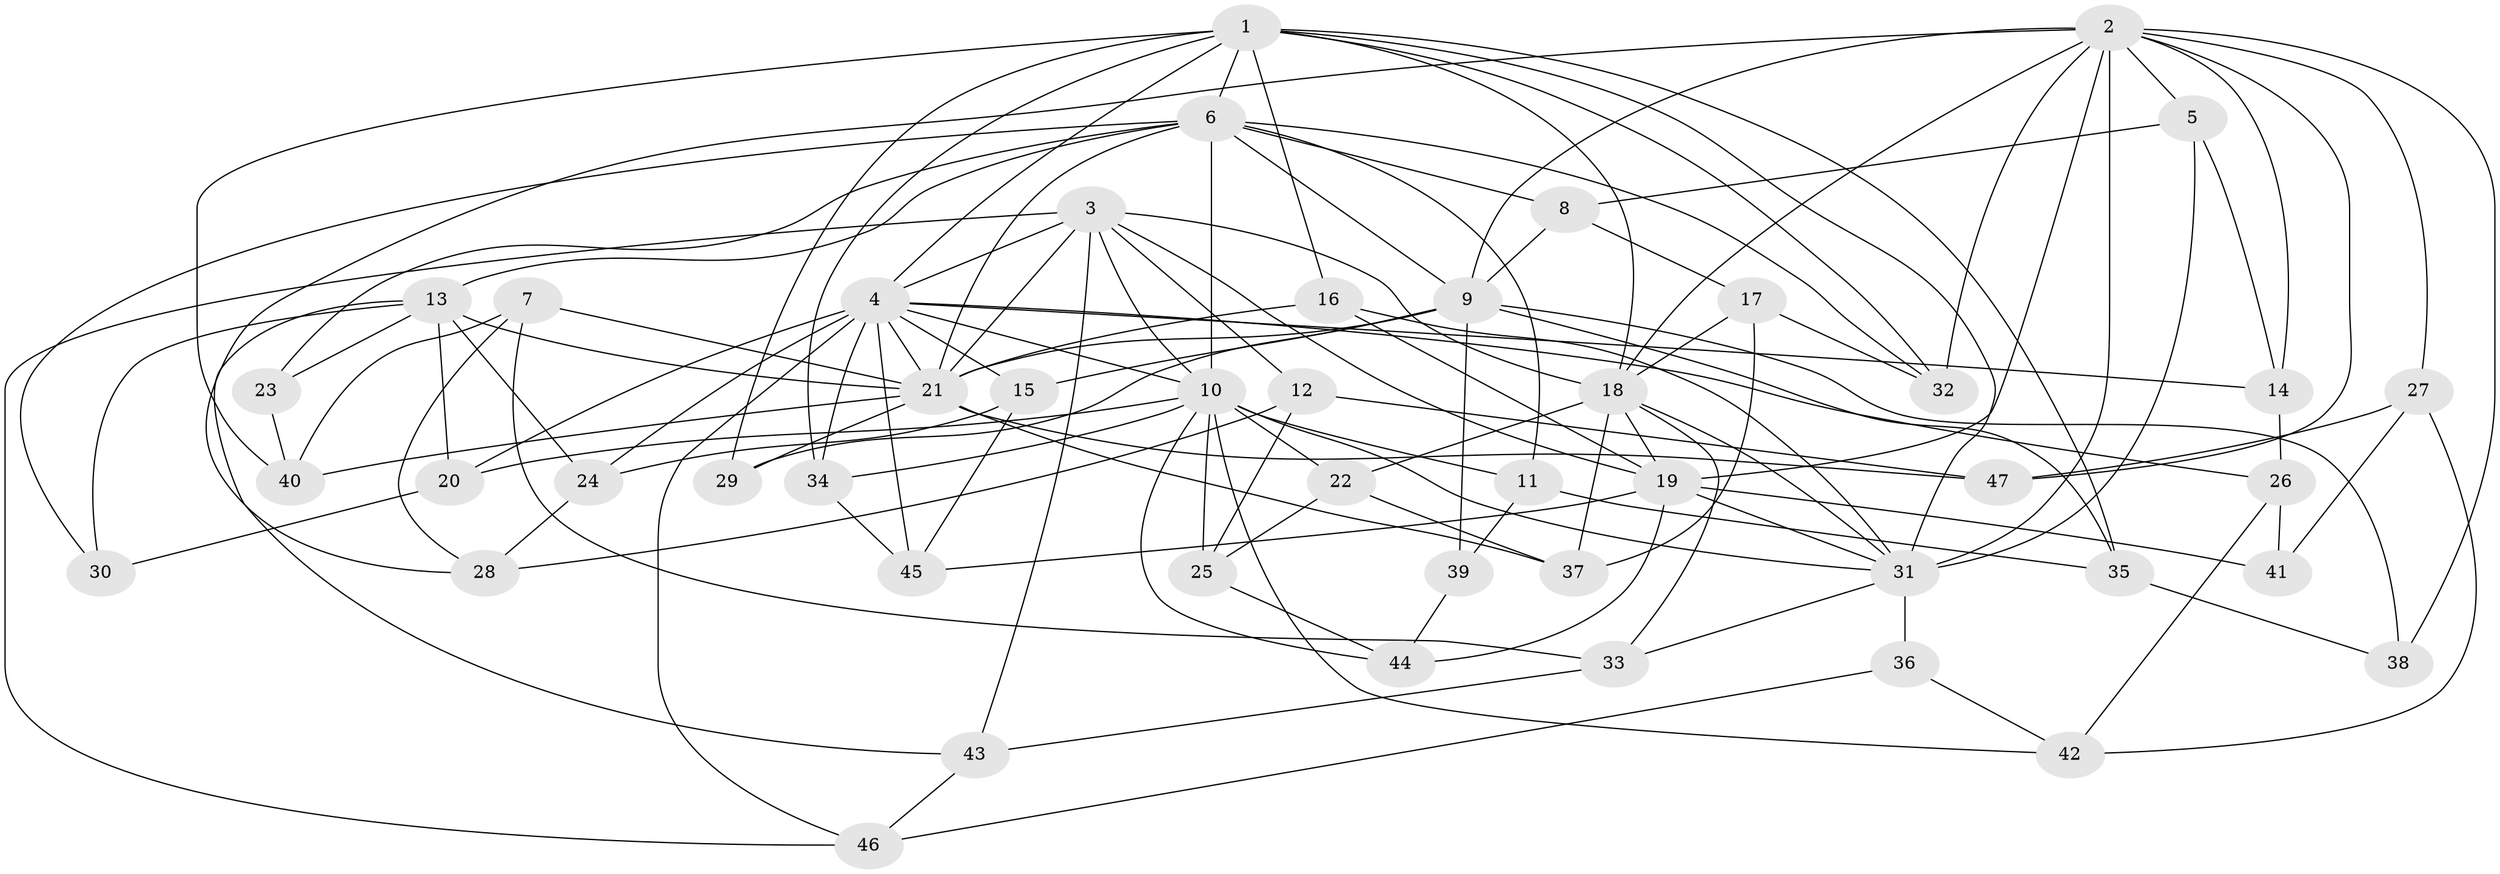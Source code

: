 // original degree distribution, {4: 1.0}
// Generated by graph-tools (version 1.1) at 2025/38/03/09/25 02:38:14]
// undirected, 47 vertices, 124 edges
graph export_dot {
graph [start="1"]
  node [color=gray90,style=filled];
  1;
  2;
  3;
  4;
  5;
  6;
  7;
  8;
  9;
  10;
  11;
  12;
  13;
  14;
  15;
  16;
  17;
  18;
  19;
  20;
  21;
  22;
  23;
  24;
  25;
  26;
  27;
  28;
  29;
  30;
  31;
  32;
  33;
  34;
  35;
  36;
  37;
  38;
  39;
  40;
  41;
  42;
  43;
  44;
  45;
  46;
  47;
  1 -- 4 [weight=1.0];
  1 -- 6 [weight=1.0];
  1 -- 16 [weight=1.0];
  1 -- 18 [weight=1.0];
  1 -- 29 [weight=2.0];
  1 -- 31 [weight=2.0];
  1 -- 32 [weight=1.0];
  1 -- 34 [weight=1.0];
  1 -- 35 [weight=1.0];
  1 -- 40 [weight=1.0];
  2 -- 5 [weight=1.0];
  2 -- 9 [weight=1.0];
  2 -- 14 [weight=1.0];
  2 -- 18 [weight=1.0];
  2 -- 19 [weight=1.0];
  2 -- 27 [weight=1.0];
  2 -- 28 [weight=1.0];
  2 -- 31 [weight=2.0];
  2 -- 32 [weight=1.0];
  2 -- 38 [weight=1.0];
  2 -- 47 [weight=1.0];
  3 -- 4 [weight=1.0];
  3 -- 10 [weight=1.0];
  3 -- 12 [weight=1.0];
  3 -- 18 [weight=1.0];
  3 -- 19 [weight=1.0];
  3 -- 21 [weight=1.0];
  3 -- 43 [weight=1.0];
  3 -- 46 [weight=1.0];
  4 -- 10 [weight=1.0];
  4 -- 14 [weight=1.0];
  4 -- 15 [weight=1.0];
  4 -- 20 [weight=1.0];
  4 -- 21 [weight=1.0];
  4 -- 24 [weight=1.0];
  4 -- 26 [weight=1.0];
  4 -- 34 [weight=1.0];
  4 -- 45 [weight=1.0];
  4 -- 46 [weight=1.0];
  5 -- 8 [weight=1.0];
  5 -- 14 [weight=1.0];
  5 -- 31 [weight=1.0];
  6 -- 8 [weight=1.0];
  6 -- 9 [weight=1.0];
  6 -- 10 [weight=2.0];
  6 -- 11 [weight=1.0];
  6 -- 13 [weight=2.0];
  6 -- 21 [weight=1.0];
  6 -- 23 [weight=1.0];
  6 -- 30 [weight=1.0];
  6 -- 32 [weight=1.0];
  7 -- 21 [weight=1.0];
  7 -- 28 [weight=1.0];
  7 -- 33 [weight=1.0];
  7 -- 40 [weight=1.0];
  8 -- 9 [weight=1.0];
  8 -- 17 [weight=1.0];
  9 -- 15 [weight=1.0];
  9 -- 21 [weight=2.0];
  9 -- 29 [weight=1.0];
  9 -- 35 [weight=1.0];
  9 -- 38 [weight=2.0];
  9 -- 39 [weight=2.0];
  10 -- 11 [weight=1.0];
  10 -- 20 [weight=1.0];
  10 -- 22 [weight=1.0];
  10 -- 25 [weight=1.0];
  10 -- 31 [weight=1.0];
  10 -- 34 [weight=1.0];
  10 -- 42 [weight=1.0];
  10 -- 44 [weight=1.0];
  11 -- 35 [weight=1.0];
  11 -- 39 [weight=1.0];
  12 -- 25 [weight=1.0];
  12 -- 28 [weight=1.0];
  12 -- 47 [weight=1.0];
  13 -- 20 [weight=1.0];
  13 -- 21 [weight=1.0];
  13 -- 23 [weight=2.0];
  13 -- 24 [weight=1.0];
  13 -- 30 [weight=2.0];
  13 -- 43 [weight=1.0];
  14 -- 26 [weight=1.0];
  15 -- 24 [weight=1.0];
  15 -- 45 [weight=1.0];
  16 -- 19 [weight=1.0];
  16 -- 21 [weight=1.0];
  16 -- 31 [weight=1.0];
  17 -- 18 [weight=1.0];
  17 -- 32 [weight=1.0];
  17 -- 37 [weight=1.0];
  18 -- 19 [weight=2.0];
  18 -- 22 [weight=1.0];
  18 -- 31 [weight=1.0];
  18 -- 33 [weight=1.0];
  18 -- 37 [weight=1.0];
  19 -- 31 [weight=1.0];
  19 -- 41 [weight=2.0];
  19 -- 44 [weight=1.0];
  19 -- 45 [weight=1.0];
  20 -- 30 [weight=1.0];
  21 -- 29 [weight=1.0];
  21 -- 37 [weight=1.0];
  21 -- 40 [weight=1.0];
  21 -- 47 [weight=1.0];
  22 -- 25 [weight=1.0];
  22 -- 37 [weight=1.0];
  23 -- 40 [weight=1.0];
  24 -- 28 [weight=1.0];
  25 -- 44 [weight=1.0];
  26 -- 41 [weight=1.0];
  26 -- 42 [weight=1.0];
  27 -- 41 [weight=1.0];
  27 -- 42 [weight=1.0];
  27 -- 47 [weight=1.0];
  31 -- 33 [weight=1.0];
  31 -- 36 [weight=2.0];
  33 -- 43 [weight=1.0];
  34 -- 45 [weight=1.0];
  35 -- 38 [weight=1.0];
  36 -- 42 [weight=1.0];
  36 -- 46 [weight=1.0];
  39 -- 44 [weight=1.0];
  43 -- 46 [weight=1.0];
}
